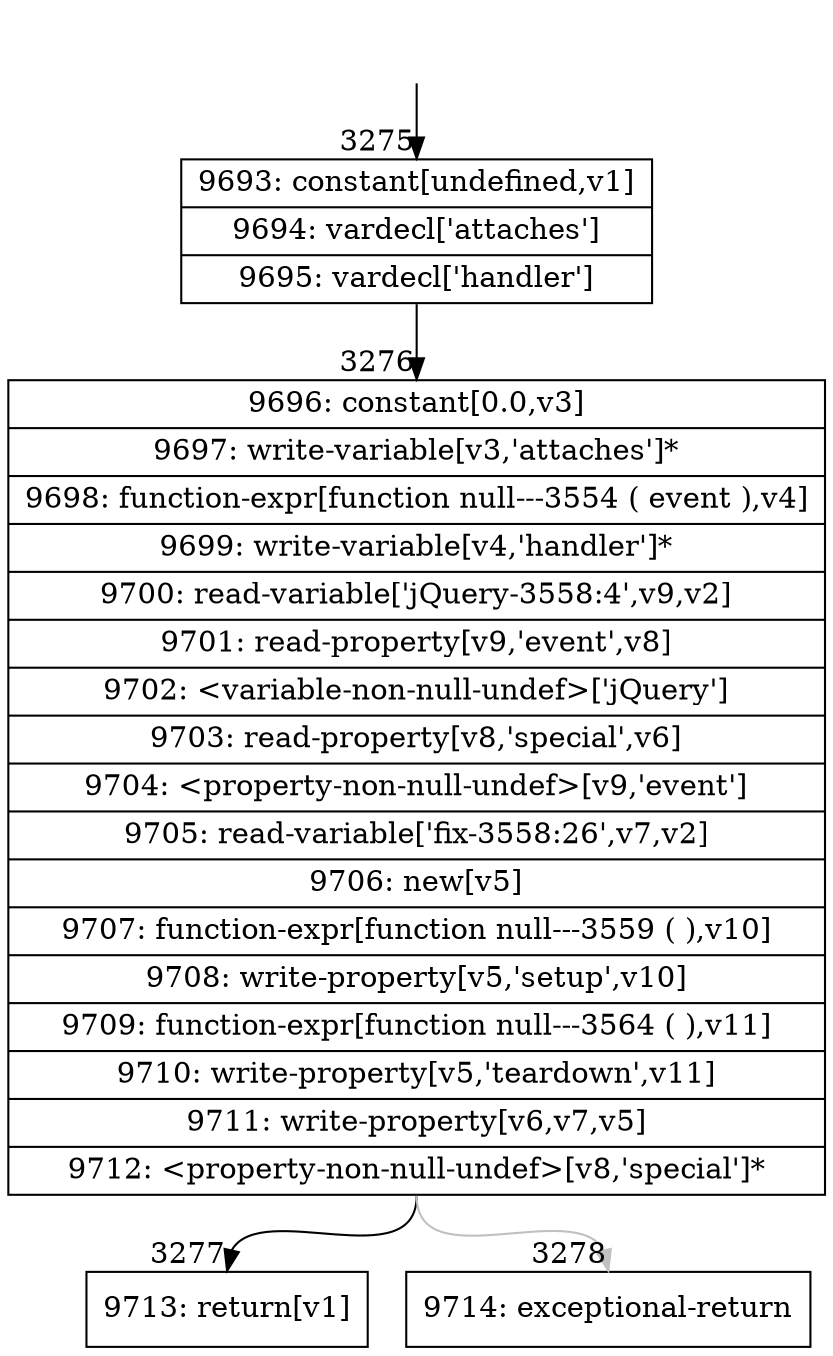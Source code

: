 digraph {
rankdir="TD"
BB_entry205[shape=none,label=""];
BB_entry205 -> BB3275 [tailport=s, headport=n, headlabel="    3275"]
BB3275 [shape=record label="{9693: constant[undefined,v1]|9694: vardecl['attaches']|9695: vardecl['handler']}" ] 
BB3275 -> BB3276 [tailport=s, headport=n, headlabel="      3276"]
BB3276 [shape=record label="{9696: constant[0.0,v3]|9697: write-variable[v3,'attaches']*|9698: function-expr[function null---3554 ( event ),v4]|9699: write-variable[v4,'handler']*|9700: read-variable['jQuery-3558:4',v9,v2]|9701: read-property[v9,'event',v8]|9702: \<variable-non-null-undef\>['jQuery']|9703: read-property[v8,'special',v6]|9704: \<property-non-null-undef\>[v9,'event']|9705: read-variable['fix-3558:26',v7,v2]|9706: new[v5]|9707: function-expr[function null---3559 ( ),v10]|9708: write-property[v5,'setup',v10]|9709: function-expr[function null---3564 ( ),v11]|9710: write-property[v5,'teardown',v11]|9711: write-property[v6,v7,v5]|9712: \<property-non-null-undef\>[v8,'special']*}" ] 
BB3276 -> BB3277 [tailport=s, headport=n, headlabel="      3277"]
BB3276 -> BB3278 [tailport=s, headport=n, color=gray, headlabel="      3278"]
BB3277 [shape=record label="{9713: return[v1]}" ] 
BB3278 [shape=record label="{9714: exceptional-return}" ] 
}
